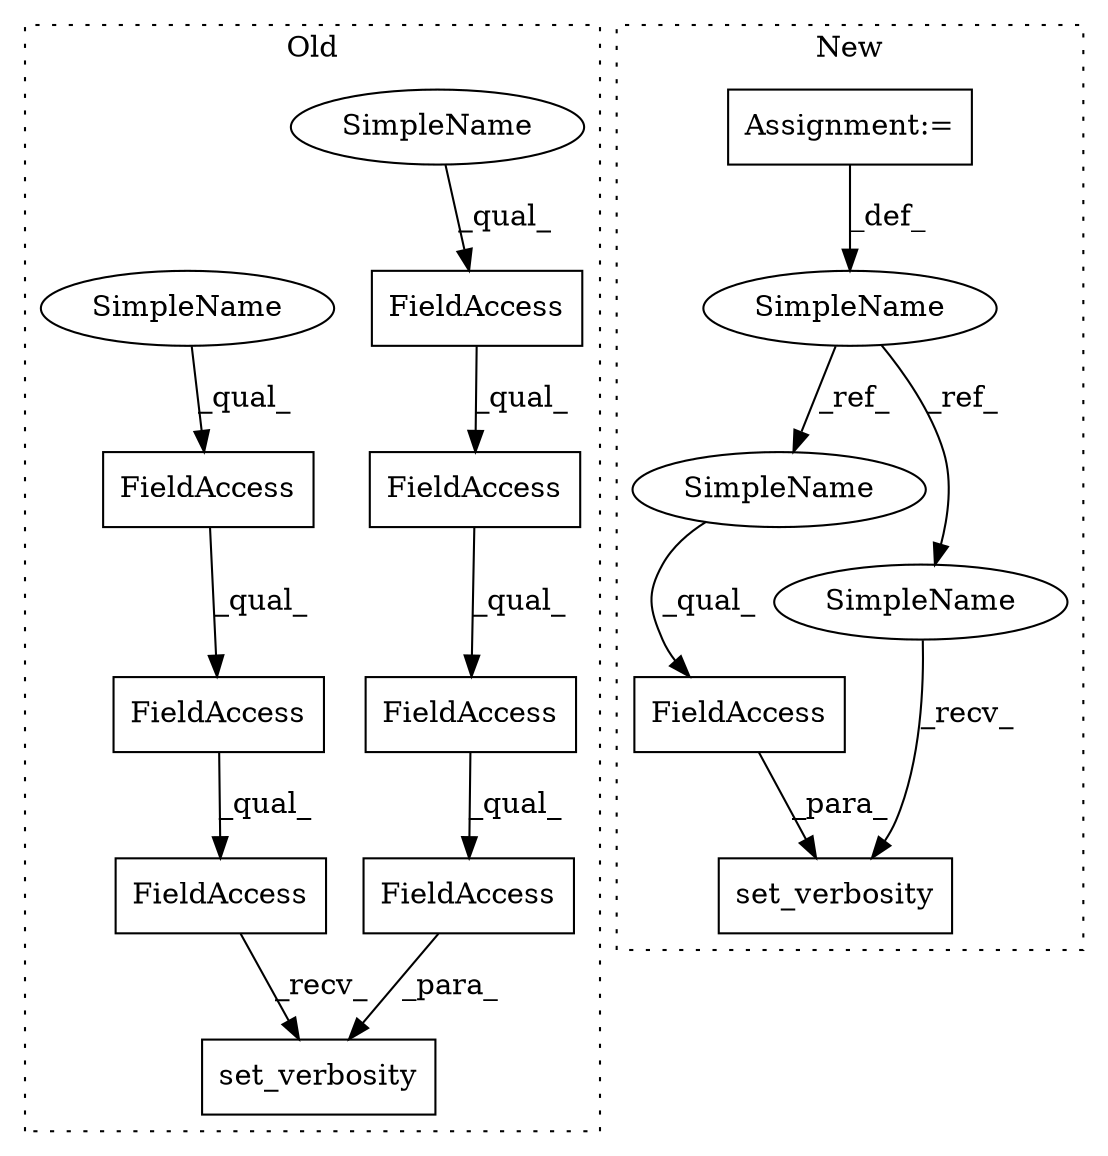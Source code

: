 digraph G {
subgraph cluster0 {
1 [label="set_verbosity" a="32" s="10488,10535" l="14,1" shape="box"];
3 [label="FieldAccess" a="22" s="10459" l="28" shape="box"];
5 [label="FieldAccess" a="22" s="10502" l="33" shape="box"];
6 [label="FieldAccess" a="22" s="10502" l="28" shape="box"];
7 [label="FieldAccess" a="22" s="10459" l="20" shape="box"];
8 [label="FieldAccess" a="22" s="10502" l="20" shape="box"];
9 [label="FieldAccess" a="22" s="10459" l="17" shape="box"];
10 [label="FieldAccess" a="22" s="10502" l="17" shape="box"];
15 [label="SimpleName" a="42" s="10502" l="10" shape="ellipse"];
16 [label="SimpleName" a="42" s="10459" l="10" shape="ellipse"];
label = "Old";
style="dotted";
}
subgraph cluster1 {
2 [label="set_verbosity" a="32" s="10495,10521" l="14,1" shape="box"];
4 [label="FieldAccess" a="22" s="10509" l="12" shape="box"];
11 [label="SimpleName" a="42" s="10397" l="7" shape="ellipse"];
12 [label="Assignment:=" a="7" s="10397" l="7" shape="box"];
13 [label="SimpleName" a="42" s="10509" l="7" shape="ellipse"];
14 [label="SimpleName" a="42" s="10487" l="7" shape="ellipse"];
label = "New";
style="dotted";
}
3 -> 1 [label="_recv_"];
4 -> 2 [label="_para_"];
5 -> 1 [label="_para_"];
6 -> 5 [label="_qual_"];
7 -> 3 [label="_qual_"];
8 -> 6 [label="_qual_"];
9 -> 7 [label="_qual_"];
10 -> 8 [label="_qual_"];
11 -> 13 [label="_ref_"];
11 -> 14 [label="_ref_"];
12 -> 11 [label="_def_"];
13 -> 4 [label="_qual_"];
14 -> 2 [label="_recv_"];
15 -> 10 [label="_qual_"];
16 -> 9 [label="_qual_"];
}